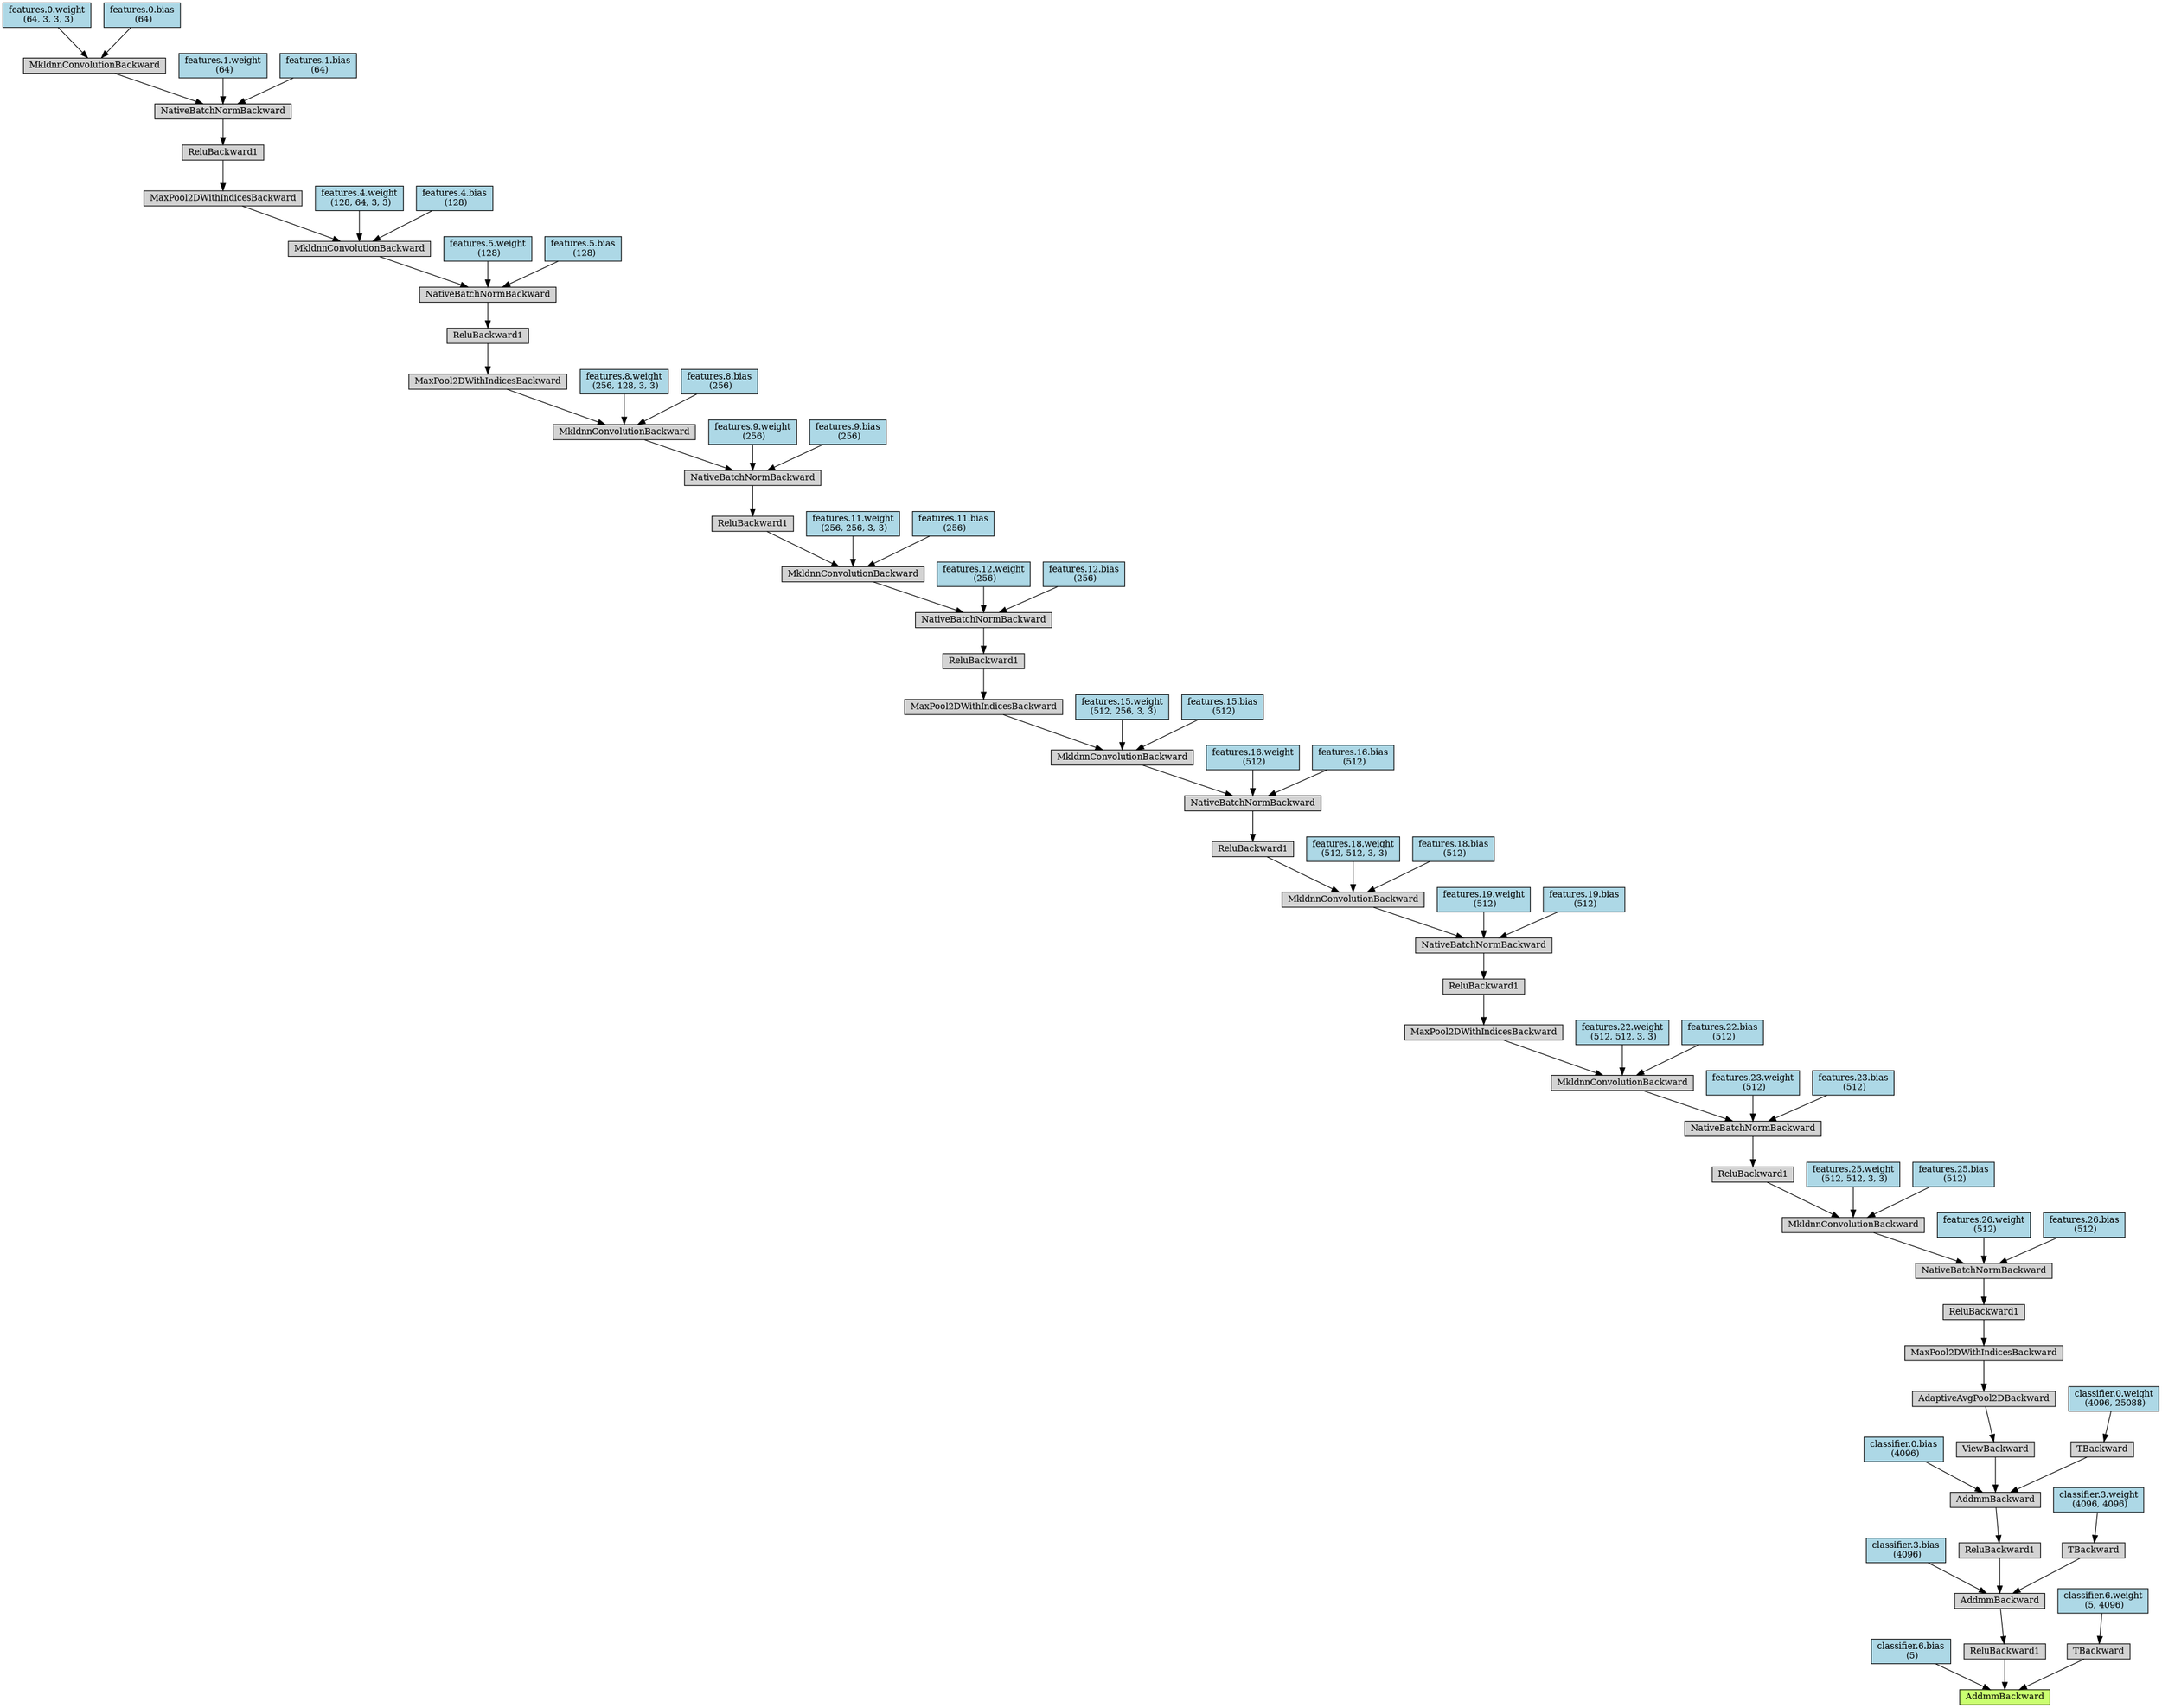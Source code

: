 digraph {
	graph [size="22.95,22.95"]
	node [align=left fontsize=12 height=0.2 ranksep=0.1 shape=box style=filled]
		139957227974608 [label=AddmmBackward fillcolor=darkolivegreen1]
			139957227970800 -> 139957227974608
		139957227970800 [label="classifier.6.bias
 (5)" fillcolor=lightblue]
			139957227971024 -> 139957227974608
		139957227971024 [label=ReluBackward1]
			139957227971696 -> 139957227971024
		139957227971696 [label=AddmmBackward]
			139957227972200 -> 139957227971696
		139957227972200 [label="classifier.3.bias
 (4096)" fillcolor=lightblue]
			139957227972256 -> 139957227971696
		139957227972256 [label=ReluBackward1]
			139957227972816 -> 139957227972256
		139957227972816 [label=AddmmBackward]
			139957227973096 -> 139957227972816
		139957227973096 [label="classifier.0.bias
 (4096)" fillcolor=lightblue]
			139957227973152 -> 139957227972816
		139957227973152 [label=ViewBackward]
			139957227973376 -> 139957227973152
		139957227973376 [label=AdaptiveAvgPool2DBackward]
			139957227973544 -> 139957227973376
		139957227973544 [label=MaxPool2DWithIndicesBackward]
			139957227973712 -> 139957227973544
		139957227973712 [label=ReluBackward1]
			139957227973880 -> 139957227973712
		139957227973880 [label=NativeBatchNormBackward]
			139957227971304 -> 139957227973880
		139957227971304 [label=MkldnnConvolutionBackward]
			139957227973824 -> 139957227971304
		139957227973824 [label=ReluBackward1]
			139957227971248 -> 139957227973824
		139957227971248 [label=NativeBatchNormBackward]
			139957227972928 -> 139957227971248
		139957227972928 [label=MkldnnConvolutionBackward]
			139957227974272 -> 139957227972928
		139957227974272 [label=MaxPool2DWithIndicesBackward]
			139957227974048 -> 139957227974272
		139957227974048 [label=ReluBackward1]
			139957227973992 -> 139957227974048
		139957227973992 [label=NativeBatchNormBackward]
			139958582843824 -> 139957227973992
		139958582843824 [label=MkldnnConvolutionBackward]
			139959723353144 -> 139958582843824
		139959723353144 [label=ReluBackward1]
			139959723353760 -> 139959723353144
		139959723353760 [label=NativeBatchNormBackward]
			139959723352696 -> 139959723353760
		139959723352696 [label=MkldnnConvolutionBackward]
			139959723354936 -> 139959723352696
		139959723354936 [label=MaxPool2DWithIndicesBackward]
			139959723355496 -> 139959723354936
		139959723355496 [label=ReluBackward1]
			139959723355216 -> 139959723355496
		139959723355216 [label=NativeBatchNormBackward]
			139959723354824 -> 139959723355216
		139959723354824 [label=MkldnnConvolutionBackward]
			139959723353816 -> 139959723354824
		139959723353816 [label=ReluBackward1]
			139959724087616 -> 139959723353816
		139959724087616 [label=NativeBatchNormBackward]
			139959724086832 -> 139959724087616
		139959724086832 [label=MkldnnConvolutionBackward]
			139962576304784 -> 139959724086832
		139962576304784 [label=MaxPool2DWithIndicesBackward]
			139962576304336 -> 139962576304784
		139962576304336 [label=ReluBackward1]
			139962576304224 -> 139962576304336
		139962576304224 [label=NativeBatchNormBackward]
			139962576304056 -> 139962576304224
		139962576304056 [label=MkldnnConvolutionBackward]
			139962576303776 -> 139962576304056
		139962576303776 [label=MaxPool2DWithIndicesBackward]
			139962576303328 -> 139962576303776
		139962576303328 [label=ReluBackward1]
			139962576303216 -> 139962576303328
		139962576303216 [label=NativeBatchNormBackward]
			139962576302880 -> 139962576303216
		139962576302880 [label=MkldnnConvolutionBackward]
			139962576302376 -> 139962576302880
		139962576302376 [label="features.0.weight
 (64, 3, 3, 3)" fillcolor=lightblue]
			139962576302320 -> 139962576302880
		139962576302320 [label="features.0.bias
 (64)" fillcolor=lightblue]
			139962576302656 -> 139962576303216
		139962576302656 [label="features.1.weight
 (64)" fillcolor=lightblue]
			139962576302600 -> 139962576303216
		139962576302600 [label="features.1.bias
 (64)" fillcolor=lightblue]
			139962576303664 -> 139962576304056
		139962576303664 [label="features.4.weight
 (128, 64, 3, 3)" fillcolor=lightblue]
			139962576303552 -> 139962576304056
		139962576303552 [label="features.4.bias
 (128)" fillcolor=lightblue]
			139962576304000 -> 139962576304224
		139962576304000 [label="features.5.weight
 (128)" fillcolor=lightblue]
			139962576303944 -> 139962576304224
		139962576303944 [label="features.5.bias
 (128)" fillcolor=lightblue]
			139962576304728 -> 139959724086832
		139962576304728 [label="features.8.weight
 (256, 128, 3, 3)" fillcolor=lightblue]
			139962576304616 -> 139959724086832
		139962576304616 [label="features.8.bias
 (256)" fillcolor=lightblue]
			139959724087336 -> 139959724087616
		139959724087336 [label="features.9.weight
 (256)" fillcolor=lightblue]
			139962576304952 -> 139959724087616
		139962576304952 [label="features.9.bias
 (256)" fillcolor=lightblue]
			139959723353200 -> 139959723354824
		139959723353200 [label="features.11.weight
 (256, 256, 3, 3)" fillcolor=lightblue]
			139959723353648 -> 139959723354824
		139959723353648 [label="features.11.bias
 (256)" fillcolor=lightblue]
			139959723354376 -> 139959723355216
		139959723354376 [label="features.12.weight
 (256)" fillcolor=lightblue]
			139959723354264 -> 139959723355216
		139959723354264 [label="features.12.bias
 (256)" fillcolor=lightblue]
			139959723355832 -> 139959723352696
		139959723355832 [label="features.15.weight
 (512, 256, 3, 3)" fillcolor=lightblue]
			139959723355720 -> 139959723352696
		139959723355720 [label="features.15.bias
 (512)" fillcolor=lightblue]
			139959723352472 -> 139959723353760
		139959723352472 [label="features.16.weight
 (512)" fillcolor=lightblue]
			139959723353984 -> 139959723353760
		139959723353984 [label="features.16.bias
 (512)" fillcolor=lightblue]
			139959723354152 -> 139958582843824
		139959723354152 [label="features.18.weight
 (512, 512, 3, 3)" fillcolor=lightblue]
			139959723352416 -> 139958582843824
		139959723352416 [label="features.18.bias
 (512)" fillcolor=lightblue]
			139958582843488 -> 139957227973992
		139958582843488 [label="features.19.weight
 (512)" fillcolor=lightblue]
			139958582843656 -> 139957227973992
		139958582843656 [label="features.19.bias
 (512)" fillcolor=lightblue]
			139957227974216 -> 139957227972928
		139957227974216 [label="features.22.weight
 (512, 512, 3, 3)" fillcolor=lightblue]
			139957227972424 -> 139957227972928
		139957227972424 [label="features.22.bias
 (512)" fillcolor=lightblue]
			139957227974552 -> 139957227971248
		139957227974552 [label="features.23.weight
 (512)" fillcolor=lightblue]
			139957227974496 -> 139957227971248
		139957227974496 [label="features.23.bias
 (512)" fillcolor=lightblue]
			139957227973600 -> 139957227971304
		139957227973600 [label="features.25.weight
 (512, 512, 3, 3)" fillcolor=lightblue]
			139957227970912 -> 139957227971304
		139957227970912 [label="features.25.bias
 (512)" fillcolor=lightblue]
			139957227973432 -> 139957227973880
		139957227973432 [label="features.26.weight
 (512)" fillcolor=lightblue]
			139957227973040 -> 139957227973880
		139957227973040 [label="features.26.bias
 (512)" fillcolor=lightblue]
			139957227973208 -> 139957227972816
		139957227973208 [label=TBackward]
			139958582843376 -> 139957227973208
		139958582843376 [label="classifier.0.weight
 (4096, 25088)" fillcolor=lightblue]
			139957227972648 -> 139957227971696
		139957227972648 [label=TBackward]
			139957227972872 -> 139957227972648
		139957227972872 [label="classifier.3.weight
 (4096, 4096)" fillcolor=lightblue]
			139957227971360 -> 139957227974608
		139957227971360 [label=TBackward]
			139957227972144 -> 139957227971360
		139957227972144 [label="classifier.6.weight
 (5, 4096)" fillcolor=lightblue]
}
